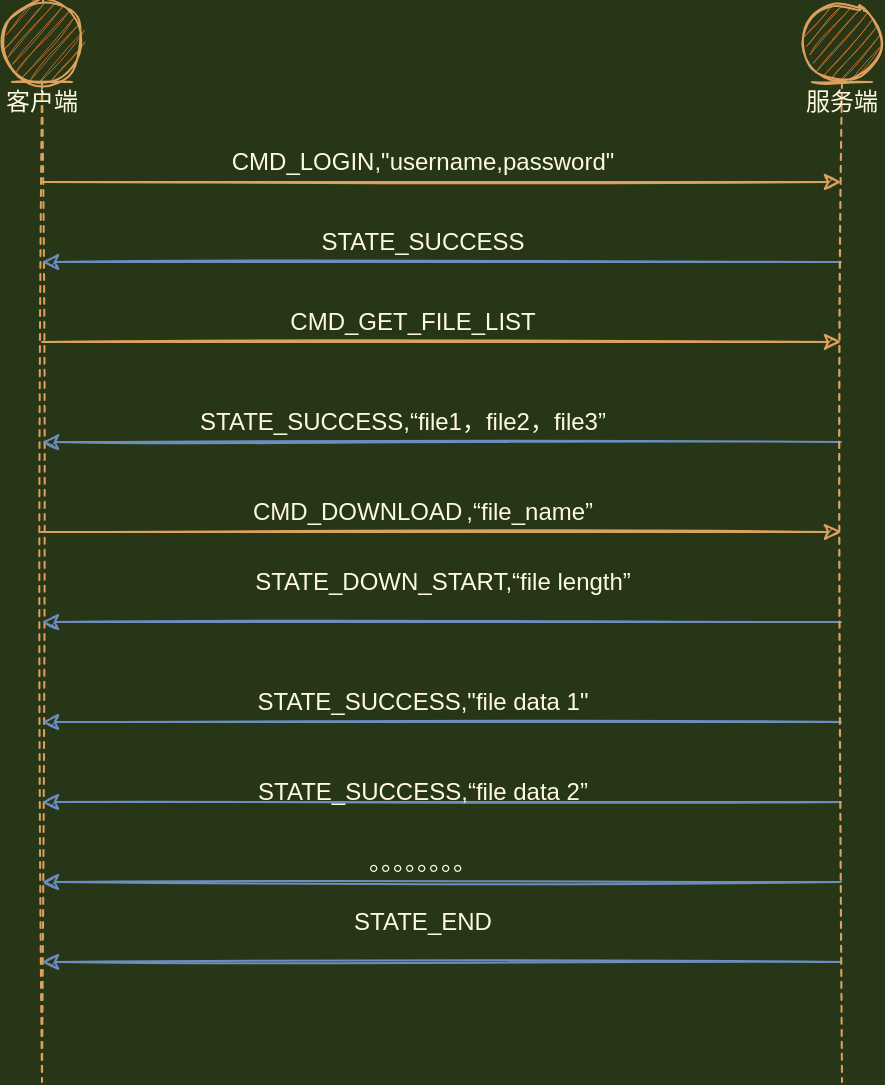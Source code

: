 <mxfile version="20.2.3" type="device"><diagram id="AC2EUix5uJX0NKNps2re" name="第 1 页"><mxGraphModel dx="1246" dy="633" grid="1" gridSize="10" guides="1" tooltips="1" connect="1" arrows="1" fold="1" page="1" pageScale="1" pageWidth="827" pageHeight="1169" background="#283618" math="0" shadow="0"><root><mxCell id="0"/><mxCell id="1" parent="0"/><mxCell id="evWdy67N-CMiQ5mEUo3t-4" style="edgeStyle=orthogonalEdgeStyle;rounded=0;orthogonalLoop=1;jettySize=auto;html=1;fontColor=#FEFAE0;strokeColor=#DDA15E;fillColor=#BC6C25;sketch=1;curved=1;" parent="1" source="evWdy67N-CMiQ5mEUo3t-1" target="evWdy67N-CMiQ5mEUo3t-2" edge="1"><mxGeometry relative="1" as="geometry"><Array as="points"><mxPoint x="340" y="390"/><mxPoint x="340" y="390"/></Array></mxGeometry></mxCell><mxCell id="evWdy67N-CMiQ5mEUo3t-8" style="edgeStyle=orthogonalEdgeStyle;rounded=0;orthogonalLoop=1;jettySize=auto;html=1;fontColor=#FEFAE0;strokeColor=#DDA15E;fillColor=#BC6C25;sketch=1;curved=1;" parent="1" source="evWdy67N-CMiQ5mEUo3t-1" target="evWdy67N-CMiQ5mEUo3t-2" edge="1"><mxGeometry relative="1" as="geometry"><Array as="points"><mxPoint x="350" y="470"/><mxPoint x="350" y="470"/></Array></mxGeometry></mxCell><mxCell id="evWdy67N-CMiQ5mEUo3t-14" style="edgeStyle=orthogonalEdgeStyle;rounded=0;orthogonalLoop=1;jettySize=auto;html=1;fontColor=#FEFAE0;strokeColor=#DDA15E;fillColor=#BC6C25;sketch=1;curved=1;" parent="1" edge="1"><mxGeometry relative="1" as="geometry"><mxPoint x="209.5" y="565" as="sourcePoint"/><mxPoint x="609.5" y="565" as="targetPoint"/><Array as="points"><mxPoint x="410" y="565"/><mxPoint x="410" y="565"/></Array></mxGeometry></mxCell><mxCell id="evWdy67N-CMiQ5mEUo3t-1" value="客户端" style="shape=umlLifeline;participant=umlEntity;perimeter=lifelinePerimeter;whiteSpace=wrap;html=1;container=1;collapsible=0;recursiveResize=0;verticalAlign=top;spacingTop=36;outlineConnect=0;fillColor=#BC6C25;strokeColor=#DDA15E;fontColor=#FEFAE0;sketch=1;" parent="1" vertex="1"><mxGeometry x="190" y="300" width="40" height="540" as="geometry"/></mxCell><mxCell id="evWdy67N-CMiQ5mEUo3t-6" style="edgeStyle=orthogonalEdgeStyle;rounded=0;orthogonalLoop=1;jettySize=auto;html=1;fontColor=#FEFAE0;strokeColor=#6c8ebf;fillColor=#dae8fc;sketch=1;curved=1;" parent="1" source="evWdy67N-CMiQ5mEUo3t-2" target="evWdy67N-CMiQ5mEUo3t-1" edge="1"><mxGeometry relative="1" as="geometry"><Array as="points"><mxPoint x="340" y="430"/><mxPoint x="340" y="430"/></Array></mxGeometry></mxCell><mxCell id="evWdy67N-CMiQ5mEUo3t-11" style="edgeStyle=orthogonalEdgeStyle;rounded=0;orthogonalLoop=1;jettySize=auto;html=1;fontColor=#FEFAE0;strokeColor=#6c8ebf;fillColor=#dae8fc;sketch=1;curved=1;" parent="1" source="evWdy67N-CMiQ5mEUo3t-2" target="evWdy67N-CMiQ5mEUo3t-1" edge="1"><mxGeometry relative="1" as="geometry"><Array as="points"><mxPoint x="320" y="520"/><mxPoint x="320" y="520"/></Array></mxGeometry></mxCell><mxCell id="evWdy67N-CMiQ5mEUo3t-16" style="edgeStyle=orthogonalEdgeStyle;rounded=0;orthogonalLoop=1;jettySize=auto;html=1;fontColor=#FEFAE0;strokeColor=#6c8ebf;fillColor=#dae8fc;sketch=1;curved=1;" parent="1" source="evWdy67N-CMiQ5mEUo3t-2" target="evWdy67N-CMiQ5mEUo3t-1" edge="1"><mxGeometry relative="1" as="geometry"><Array as="points"><mxPoint x="430" y="610"/><mxPoint x="430" y="610"/></Array></mxGeometry></mxCell><mxCell id="evWdy67N-CMiQ5mEUo3t-18" style="edgeStyle=orthogonalEdgeStyle;rounded=0;orthogonalLoop=1;jettySize=auto;html=1;fontColor=#FEFAE0;strokeColor=#6c8ebf;fillColor=#dae8fc;sketch=1;curved=1;" parent="1" source="evWdy67N-CMiQ5mEUo3t-2" target="evWdy67N-CMiQ5mEUo3t-1" edge="1"><mxGeometry relative="1" as="geometry"><Array as="points"><mxPoint x="420" y="660"/><mxPoint x="420" y="660"/></Array></mxGeometry></mxCell><mxCell id="evWdy67N-CMiQ5mEUo3t-22" style="edgeStyle=orthogonalEdgeStyle;rounded=0;orthogonalLoop=1;jettySize=auto;html=1;fontColor=#FEFAE0;strokeColor=#6c8ebf;fillColor=#dae8fc;sketch=1;curved=1;" parent="1" source="evWdy67N-CMiQ5mEUo3t-2" target="evWdy67N-CMiQ5mEUo3t-1" edge="1"><mxGeometry relative="1" as="geometry"><Array as="points"><mxPoint x="410" y="700"/><mxPoint x="410" y="700"/></Array></mxGeometry></mxCell><mxCell id="evWdy67N-CMiQ5mEUo3t-24" style="edgeStyle=orthogonalEdgeStyle;rounded=0;orthogonalLoop=1;jettySize=auto;html=1;fontColor=#FEFAE0;strokeColor=#6c8ebf;fillColor=#dae8fc;sketch=1;curved=1;" parent="1" source="evWdy67N-CMiQ5mEUo3t-2" target="evWdy67N-CMiQ5mEUo3t-1" edge="1"><mxGeometry relative="1" as="geometry"><Array as="points"><mxPoint x="410" y="740"/><mxPoint x="410" y="740"/></Array></mxGeometry></mxCell><mxCell id="evWdy67N-CMiQ5mEUo3t-26" style="edgeStyle=orthogonalEdgeStyle;rounded=0;orthogonalLoop=1;jettySize=auto;html=1;fontColor=#FEFAE0;strokeColor=#6c8ebf;fillColor=#dae8fc;sketch=1;curved=1;" parent="1" source="evWdy67N-CMiQ5mEUo3t-2" target="evWdy67N-CMiQ5mEUo3t-1" edge="1"><mxGeometry relative="1" as="geometry"><Array as="points"><mxPoint x="420" y="780"/><mxPoint x="420" y="780"/></Array></mxGeometry></mxCell><mxCell id="evWdy67N-CMiQ5mEUo3t-2" value="服务端" style="shape=umlLifeline;participant=umlEntity;perimeter=lifelinePerimeter;whiteSpace=wrap;html=1;container=1;collapsible=0;recursiveResize=0;verticalAlign=top;spacingTop=36;outlineConnect=0;fillColor=#BC6C25;strokeColor=#DDA15E;fontColor=#FEFAE0;sketch=1;" parent="1" vertex="1"><mxGeometry x="590" y="300" width="40" height="540" as="geometry"/></mxCell><mxCell id="evWdy67N-CMiQ5mEUo3t-5" value="CMD_LOGIN,&quot;username,password&quot;" style="text;html=1;align=center;verticalAlign=middle;resizable=0;points=[];autosize=1;strokeColor=none;fillColor=none;fontColor=#FEFAE0;sketch=1;" parent="1" vertex="1"><mxGeometry x="295" y="365" width="210" height="30" as="geometry"/></mxCell><mxCell id="evWdy67N-CMiQ5mEUo3t-7" value="STATE_SUCCESS" style="text;html=1;align=center;verticalAlign=middle;resizable=0;points=[];autosize=1;strokeColor=none;fillColor=none;fontColor=#FEFAE0;sketch=1;" parent="1" vertex="1"><mxGeometry x="335" y="405" width="130" height="30" as="geometry"/></mxCell><mxCell id="evWdy67N-CMiQ5mEUo3t-9" value="CMD_GET_FILE_LIST" style="text;html=1;align=center;verticalAlign=middle;resizable=0;points=[];autosize=1;strokeColor=none;fillColor=none;fontColor=#FEFAE0;sketch=1;" parent="1" vertex="1"><mxGeometry x="320" y="445" width="150" height="30" as="geometry"/></mxCell><mxCell id="evWdy67N-CMiQ5mEUo3t-12" value="STATE_SUCCESS,“file1，file2，file3”" style="text;html=1;align=center;verticalAlign=middle;resizable=0;points=[];autosize=1;strokeColor=none;fillColor=none;fontColor=#FEFAE0;sketch=1;" parent="1" vertex="1"><mxGeometry x="275" y="495" width="230" height="30" as="geometry"/></mxCell><mxCell id="evWdy67N-CMiQ5mEUo3t-15" value="CMD_DOWNLOAD&lt;span style=&quot;white-space: pre;&quot;&gt;&#9;&lt;/span&gt;,“file_name”" style="text;html=1;align=center;verticalAlign=middle;resizable=0;points=[];autosize=1;strokeColor=none;fillColor=none;fontColor=#FEFAE0;sketch=1;" parent="1" vertex="1"><mxGeometry x="305" y="540" width="190" height="30" as="geometry"/></mxCell><mxCell id="evWdy67N-CMiQ5mEUo3t-17" value="STATE_DOWN_START,“file length”" style="text;html=1;align=center;verticalAlign=middle;resizable=0;points=[];autosize=1;strokeColor=none;fillColor=none;fontColor=#FEFAE0;sketch=1;" parent="1" vertex="1"><mxGeometry x="305" y="575" width="210" height="30" as="geometry"/></mxCell><mxCell id="evWdy67N-CMiQ5mEUo3t-19" value="STATE_SUCCESS,&quot;file data 1&quot;" style="text;html=1;align=center;verticalAlign=middle;resizable=0;points=[];autosize=1;strokeColor=none;fillColor=none;fontColor=#FEFAE0;sketch=1;" parent="1" vertex="1"><mxGeometry x="305" y="635" width="190" height="30" as="geometry"/></mxCell><mxCell id="evWdy67N-CMiQ5mEUo3t-23" value="STATE_SUCCESS,“file data 2”" style="text;html=1;align=center;verticalAlign=middle;resizable=0;points=[];autosize=1;strokeColor=none;fillColor=none;fontColor=#FEFAE0;sketch=1;" parent="1" vertex="1"><mxGeometry x="305" y="680" width="190" height="30" as="geometry"/></mxCell><mxCell id="evWdy67N-CMiQ5mEUo3t-25" value="。。。。。。。。" style="text;html=1;align=center;verticalAlign=middle;resizable=0;points=[];autosize=1;strokeColor=none;fillColor=none;fontColor=#FEFAE0;sketch=1;" parent="1" vertex="1"><mxGeometry x="340" y="715" width="120" height="30" as="geometry"/></mxCell><mxCell id="evWdy67N-CMiQ5mEUo3t-27" value="STATE_END" style="text;html=1;align=center;verticalAlign=middle;resizable=0;points=[];autosize=1;strokeColor=none;fillColor=none;fontColor=#FEFAE0;sketch=1;" parent="1" vertex="1"><mxGeometry x="355" y="745" width="90" height="30" as="geometry"/></mxCell></root></mxGraphModel></diagram></mxfile>